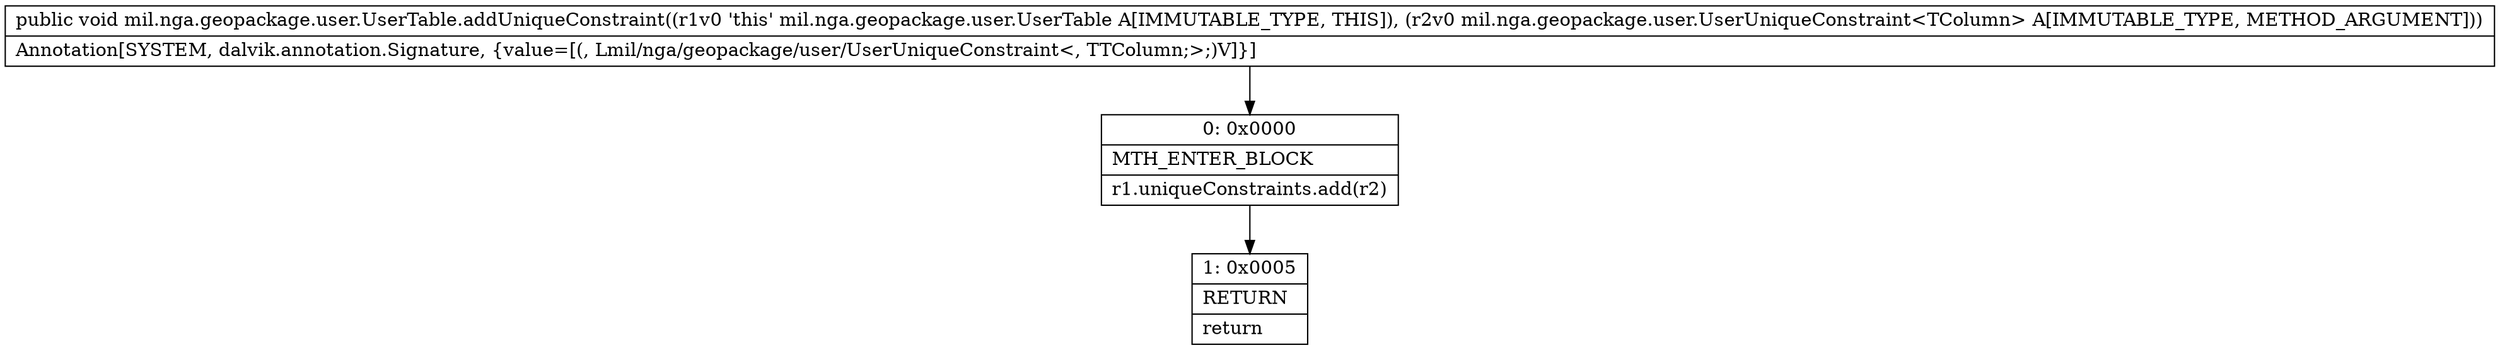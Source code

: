 digraph "CFG formil.nga.geopackage.user.UserTable.addUniqueConstraint(Lmil\/nga\/geopackage\/user\/UserUniqueConstraint;)V" {
Node_0 [shape=record,label="{0\:\ 0x0000|MTH_ENTER_BLOCK\l|r1.uniqueConstraints.add(r2)\l}"];
Node_1 [shape=record,label="{1\:\ 0x0005|RETURN\l|return\l}"];
MethodNode[shape=record,label="{public void mil.nga.geopackage.user.UserTable.addUniqueConstraint((r1v0 'this' mil.nga.geopackage.user.UserTable A[IMMUTABLE_TYPE, THIS]), (r2v0 mil.nga.geopackage.user.UserUniqueConstraint\<TColumn\> A[IMMUTABLE_TYPE, METHOD_ARGUMENT]))  | Annotation[SYSTEM, dalvik.annotation.Signature, \{value=[(, Lmil\/nga\/geopackage\/user\/UserUniqueConstraint\<, TTColumn;\>;)V]\}]\l}"];
MethodNode -> Node_0;
Node_0 -> Node_1;
}


